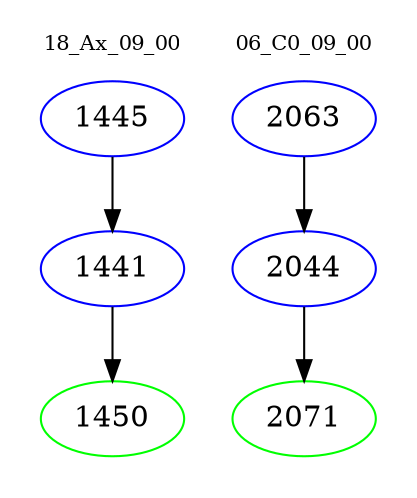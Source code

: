 digraph{
subgraph cluster_0 {
color = white
label = "18_Ax_09_00";
fontsize=10;
T0_1445 [label="1445", color="blue"]
T0_1445 -> T0_1441 [color="black"]
T0_1441 [label="1441", color="blue"]
T0_1441 -> T0_1450 [color="black"]
T0_1450 [label="1450", color="green"]
}
subgraph cluster_1 {
color = white
label = "06_C0_09_00";
fontsize=10;
T1_2063 [label="2063", color="blue"]
T1_2063 -> T1_2044 [color="black"]
T1_2044 [label="2044", color="blue"]
T1_2044 -> T1_2071 [color="black"]
T1_2071 [label="2071", color="green"]
}
}
